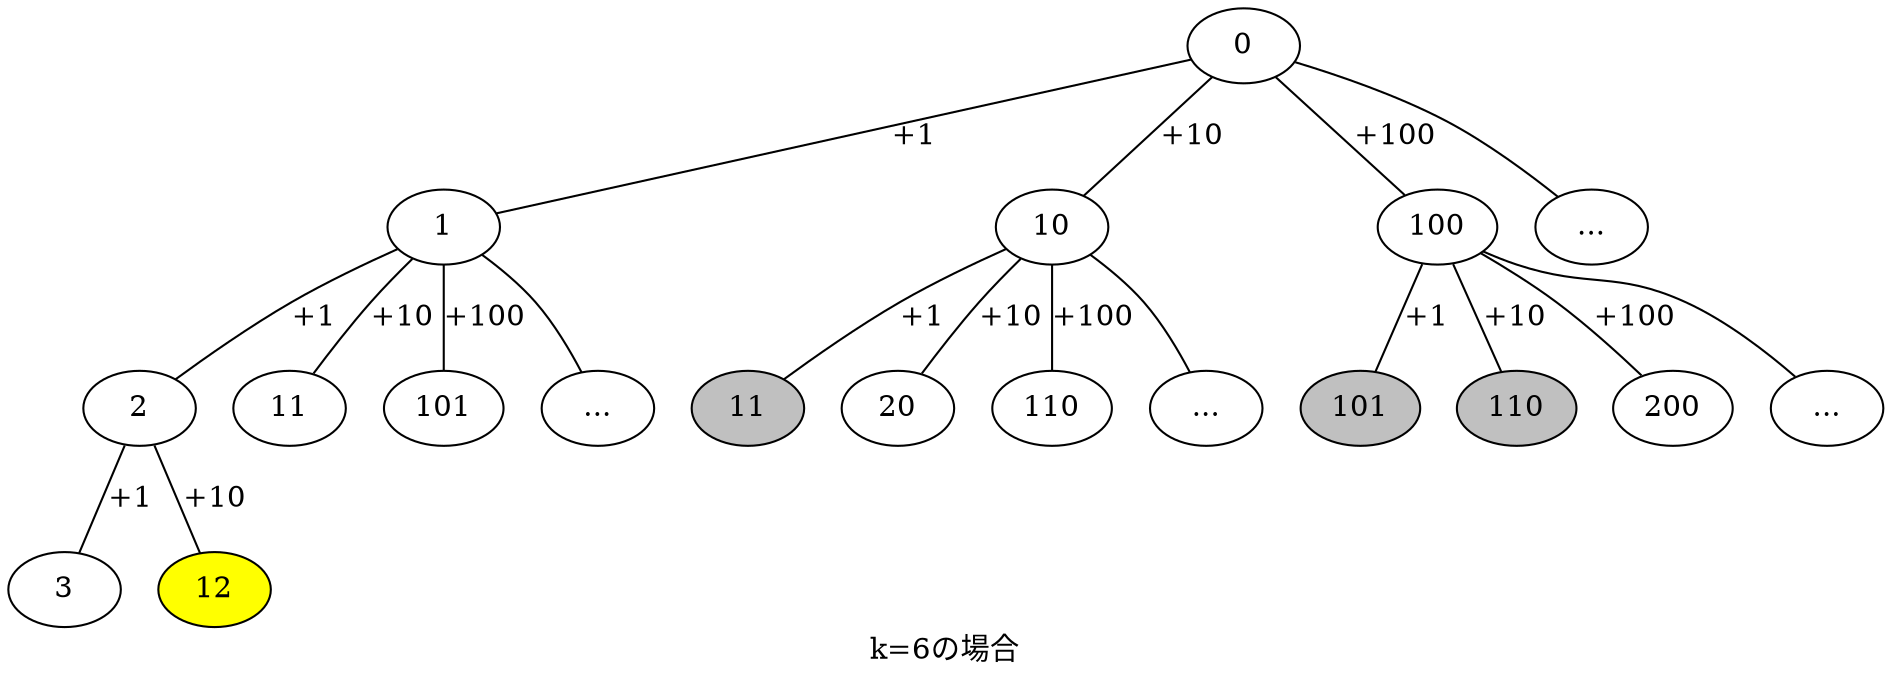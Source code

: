 graph g {
      graph[label="k=6の場合"];

      "0" -- "1" [label="+1"];
      "0" -- "10" [label="+10"];
      "0" -- "100" [label="+100"];
      "0" -- "...1";
      "1" -- "2" [label="+1"];
      "1" -- "11A" [label="+10"];
      "1" -- "101A" [label="+100"];
      "1" -- "...2";
      "10" -- "11B" [label="+1"];
      "10" -- "20" [label="+10"];
      "10" -- "110A" [label="+100"];
      "10" -- "...3";
      "100" -- "101B" [label="+1"];      
      "100" -- "110B" [label="+10"];      
      "100" -- "200" [label="+100"];
      "100" -- "...4";
      "2" -- "3" [label="+1"];
      "2" -- "12" [label="+10"];

      "...1"[label="..."];
      "...2"[label="..."];
      "...3"[label="..."];
      "...4"[label="..."];

      "11A"[label="11"];
      "11B"[label="11",style="filled",fillcolor="gray"];

      "101A"[label="101"];
      "101B"[label="101",style="filled",fillcolor="gray"];

      "110A"[label="110"];
      "110B"[label="110",style="filled",fillcolor="gray"];

      "12"[style=filled,fillcolor="yellow"];
      
      }